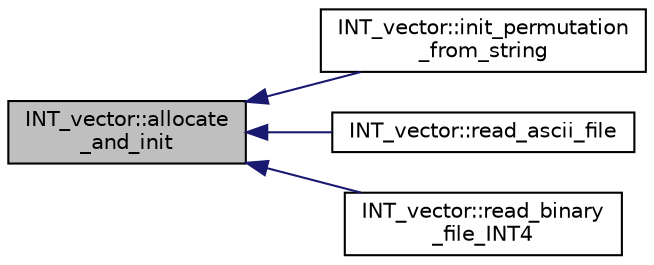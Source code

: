digraph "INT_vector::allocate_and_init"
{
  edge [fontname="Helvetica",fontsize="10",labelfontname="Helvetica",labelfontsize="10"];
  node [fontname="Helvetica",fontsize="10",shape=record];
  rankdir="LR";
  Node15 [label="INT_vector::allocate\l_and_init",height=0.2,width=0.4,color="black", fillcolor="grey75", style="filled", fontcolor="black"];
  Node15 -> Node16 [dir="back",color="midnightblue",fontsize="10",style="solid",fontname="Helvetica"];
  Node16 [label="INT_vector::init_permutation\l_from_string",height=0.2,width=0.4,color="black", fillcolor="white", style="filled",URL="$d0/de0/class_i_n_t__vector.html#a73a03d4d965633ee099a7b66f3f78e35"];
  Node15 -> Node17 [dir="back",color="midnightblue",fontsize="10",style="solid",fontname="Helvetica"];
  Node17 [label="INT_vector::read_ascii_file",height=0.2,width=0.4,color="black", fillcolor="white", style="filled",URL="$d0/de0/class_i_n_t__vector.html#ac39f7ae050d29ea8dadf2962c404aaba"];
  Node15 -> Node18 [dir="back",color="midnightblue",fontsize="10",style="solid",fontname="Helvetica"];
  Node18 [label="INT_vector::read_binary\l_file_INT4",height=0.2,width=0.4,color="black", fillcolor="white", style="filled",URL="$d0/de0/class_i_n_t__vector.html#a9dce169a497d15dcbf3f51726df20556"];
}
